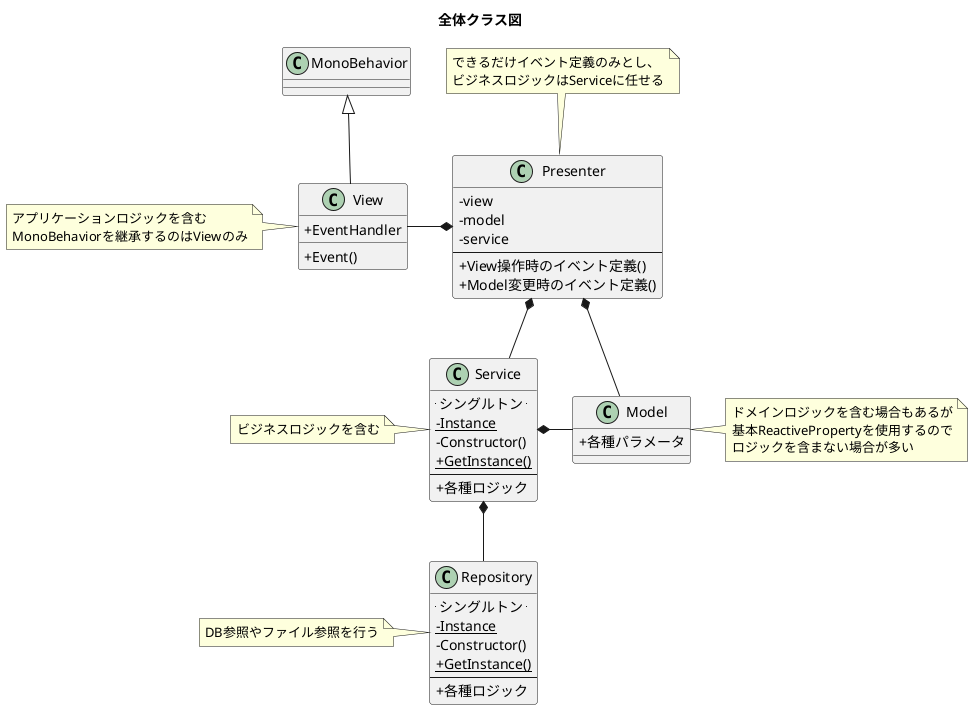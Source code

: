 @startuml

title 全体クラス図

skinparam classAttributeIconSize 0

class MonoBehavior{

}

class View {
	+ EventHandler
	+ Event()
}
note left of View : アプリケーションロジックを含む\nMonoBehaviorを継承するのはViewのみ

class Presenter {
	- view
	- model
	- service
	--
	+ View操作時のイベント定義()
	+ Model変更時のイベント定義()
}
note top of Presenter : できるだけイベント定義のみとし、\nビジネスロジックはServiceに任せる

class Model {
	+ 各種パラメータ
}
note right of Model : ドメインロジックを含む場合もあるが\n基本ReactivePropertyを使用するので\nロジックを含まない場合が多い

class Service {
	-- シングルトン -- 
	- {static}Instance
	- Constructor()
	+ {static}GetInstance()
	--
	+ 各種ロジック
}
note left of Service : ビジネスロジックを含む

class Repository {
	-- シングルトン -- 
	- {static}Instance
	- Constructor()
	+ {static}GetInstance()
	--
	+ 各種ロジック
}
note left of Repository : DB参照やファイル参照を行う


MonoBehavior <|-down- View

Presenter *-left- View
Presenter *-right- Model
Presenter *-down- Service

Service *-down- Repository
Service *- Model

@enduml